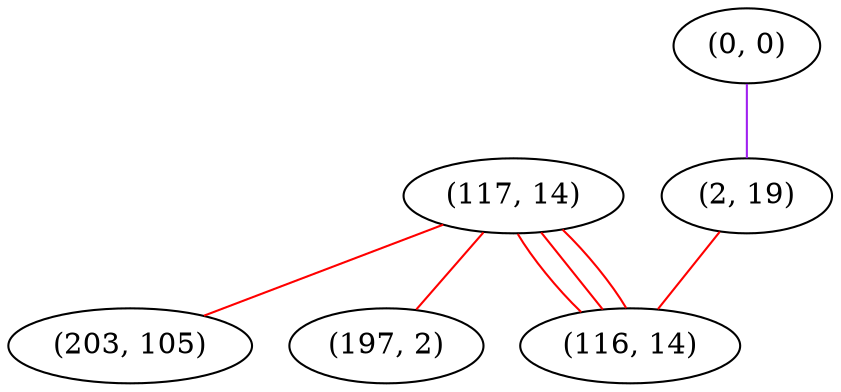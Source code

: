 graph "" {
"(117, 14)";
"(0, 0)";
"(2, 19)";
"(203, 105)";
"(197, 2)";
"(116, 14)";
"(117, 14)" -- "(203, 105)"  [color=red, key=0, weight=1];
"(117, 14)" -- "(197, 2)"  [color=red, key=0, weight=1];
"(117, 14)" -- "(116, 14)"  [color=red, key=0, weight=1];
"(117, 14)" -- "(116, 14)"  [color=red, key=1, weight=1];
"(117, 14)" -- "(116, 14)"  [color=red, key=2, weight=1];
"(0, 0)" -- "(2, 19)"  [color=purple, key=0, weight=4];
"(2, 19)" -- "(116, 14)"  [color=red, key=0, weight=1];
}
